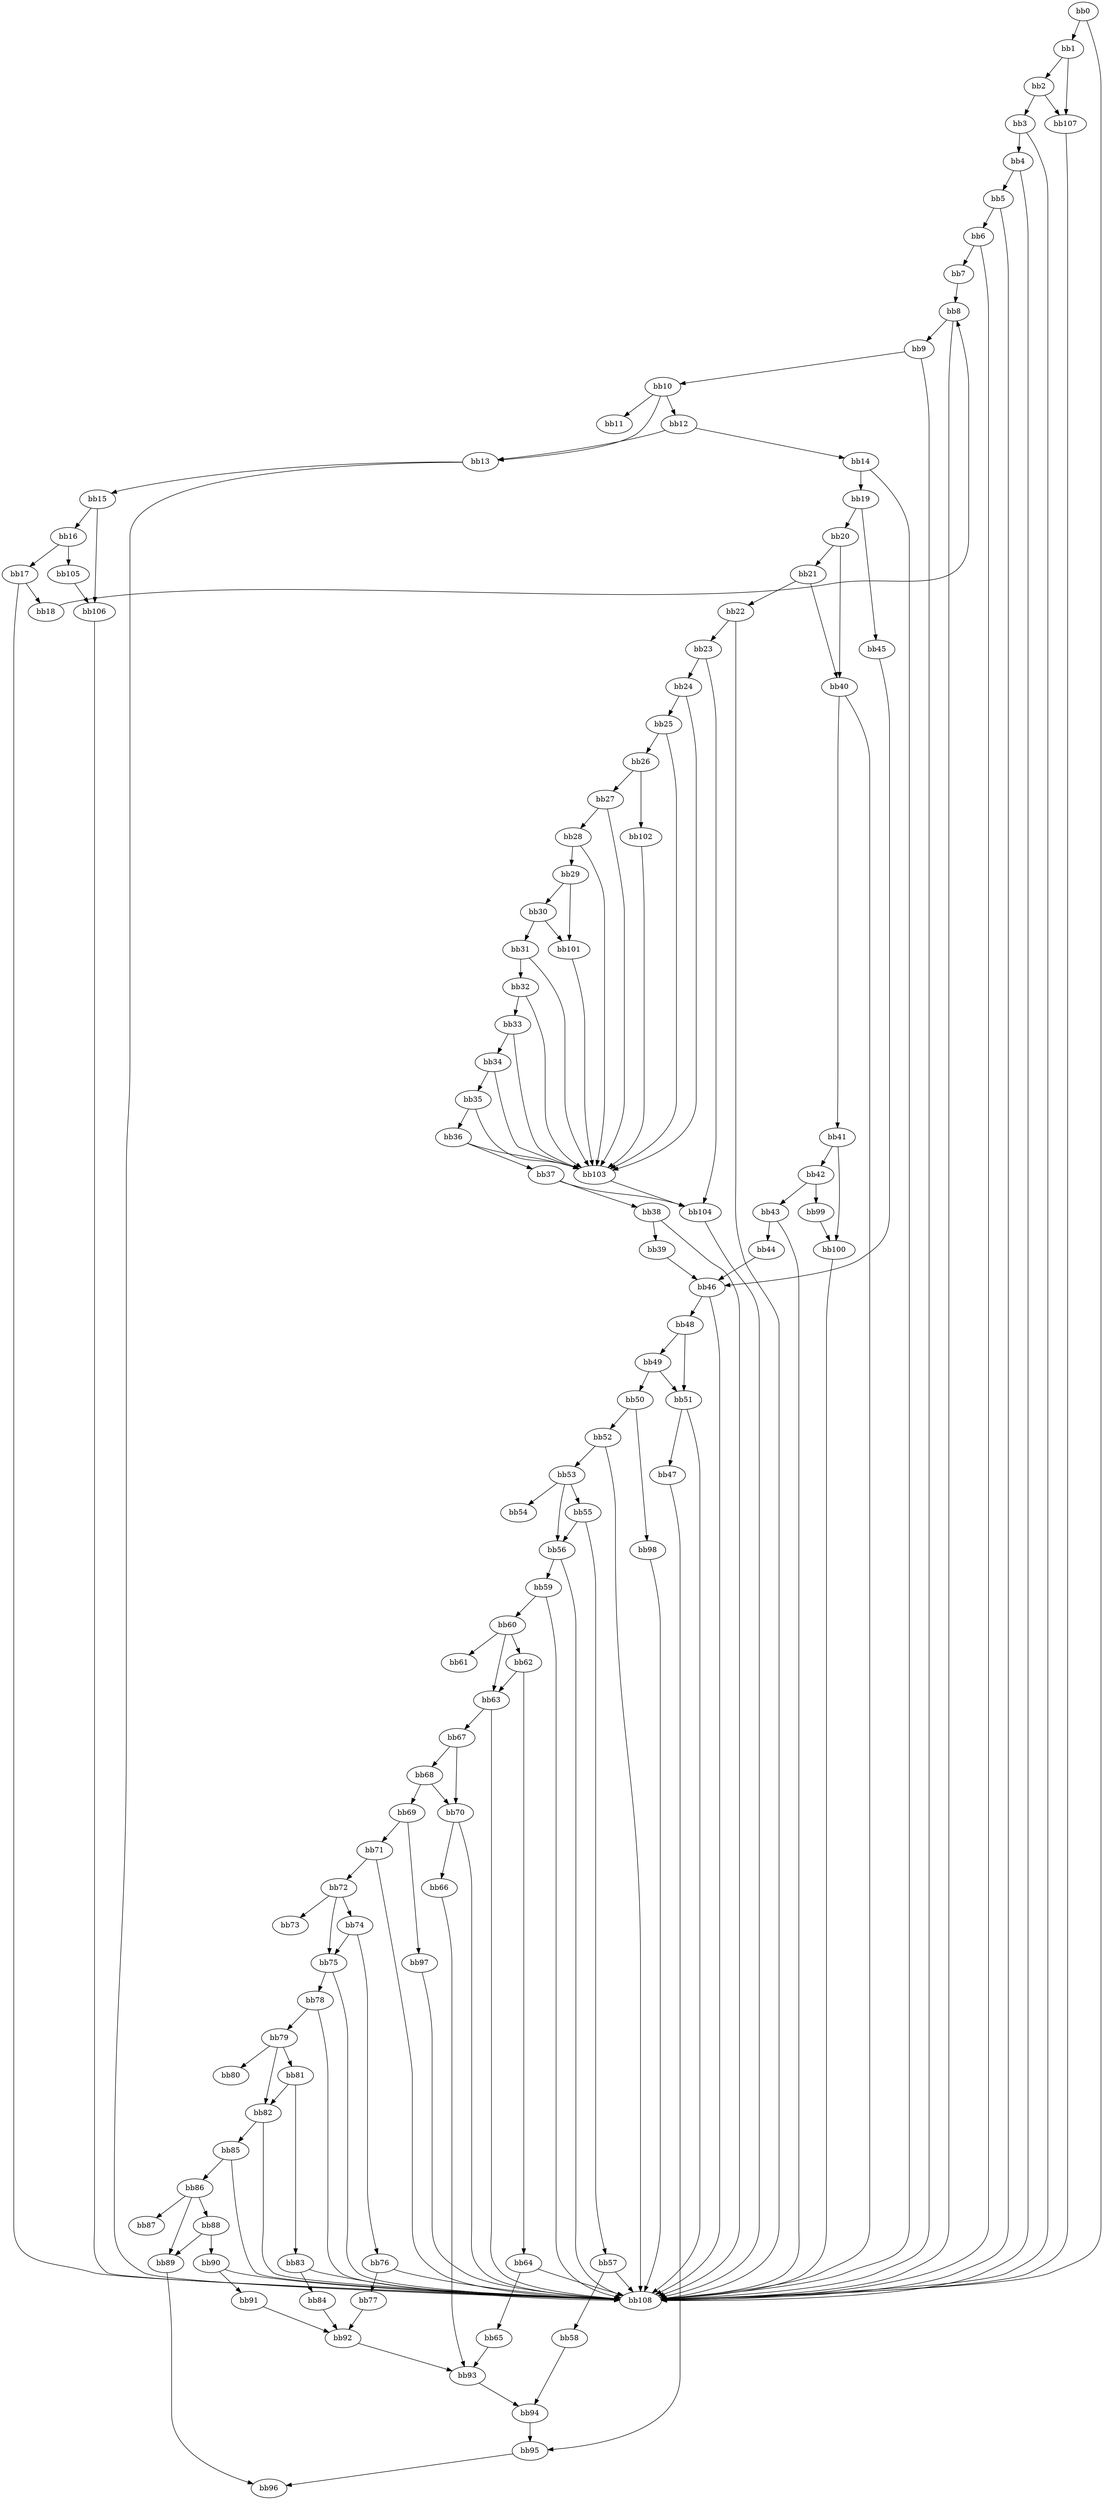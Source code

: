 digraph {
    0 [ label = "bb0\l" ]
    1 [ label = "bb1\l" ]
    2 [ label = "bb2\l" ]
    3 [ label = "bb3\l" ]
    4 [ label = "bb4\l" ]
    5 [ label = "bb5\l" ]
    6 [ label = "bb6\l" ]
    7 [ label = "bb7\l" ]
    8 [ label = "bb8\l" ]
    9 [ label = "bb9\l" ]
    10 [ label = "bb10\l" ]
    11 [ label = "bb11\l" ]
    12 [ label = "bb12\l" ]
    13 [ label = "bb13\l" ]
    14 [ label = "bb14\l" ]
    15 [ label = "bb15\l" ]
    16 [ label = "bb16\l" ]
    17 [ label = "bb17\l" ]
    18 [ label = "bb18\l" ]
    19 [ label = "bb19\l" ]
    20 [ label = "bb20\l" ]
    21 [ label = "bb21\l" ]
    22 [ label = "bb22\l" ]
    23 [ label = "bb23\l" ]
    24 [ label = "bb24\l" ]
    25 [ label = "bb25\l" ]
    26 [ label = "bb26\l" ]
    27 [ label = "bb27\l" ]
    28 [ label = "bb28\l" ]
    29 [ label = "bb29\l" ]
    30 [ label = "bb30\l" ]
    31 [ label = "bb31\l" ]
    32 [ label = "bb32\l" ]
    33 [ label = "bb33\l" ]
    34 [ label = "bb34\l" ]
    35 [ label = "bb35\l" ]
    36 [ label = "bb36\l" ]
    37 [ label = "bb37\l" ]
    38 [ label = "bb38\l" ]
    39 [ label = "bb39\l" ]
    40 [ label = "bb40\l" ]
    41 [ label = "bb41\l" ]
    42 [ label = "bb42\l" ]
    43 [ label = "bb43\l" ]
    44 [ label = "bb44\l" ]
    45 [ label = "bb45\l" ]
    46 [ label = "bb46\l" ]
    47 [ label = "bb47\l" ]
    48 [ label = "bb48\l" ]
    49 [ label = "bb49\l" ]
    50 [ label = "bb50\l" ]
    51 [ label = "bb51\l" ]
    52 [ label = "bb52\l" ]
    53 [ label = "bb53\l" ]
    54 [ label = "bb54\l" ]
    55 [ label = "bb55\l" ]
    56 [ label = "bb56\l" ]
    57 [ label = "bb57\l" ]
    58 [ label = "bb58\l" ]
    59 [ label = "bb59\l" ]
    60 [ label = "bb60\l" ]
    61 [ label = "bb61\l" ]
    62 [ label = "bb62\l" ]
    63 [ label = "bb63\l" ]
    64 [ label = "bb64\l" ]
    65 [ label = "bb65\l" ]
    66 [ label = "bb66\l" ]
    67 [ label = "bb67\l" ]
    68 [ label = "bb68\l" ]
    69 [ label = "bb69\l" ]
    70 [ label = "bb70\l" ]
    71 [ label = "bb71\l" ]
    72 [ label = "bb72\l" ]
    73 [ label = "bb73\l" ]
    74 [ label = "bb74\l" ]
    75 [ label = "bb75\l" ]
    76 [ label = "bb76\l" ]
    77 [ label = "bb77\l" ]
    78 [ label = "bb78\l" ]
    79 [ label = "bb79\l" ]
    80 [ label = "bb80\l" ]
    81 [ label = "bb81\l" ]
    82 [ label = "bb82\l" ]
    83 [ label = "bb83\l" ]
    84 [ label = "bb84\l" ]
    85 [ label = "bb85\l" ]
    86 [ label = "bb86\l" ]
    87 [ label = "bb87\l" ]
    88 [ label = "bb88\l" ]
    89 [ label = "bb89\l" ]
    90 [ label = "bb90\l" ]
    91 [ label = "bb91\l" ]
    92 [ label = "bb92\l" ]
    93 [ label = "bb93\l" ]
    94 [ label = "bb94\l" ]
    95 [ label = "bb95\l" ]
    96 [ label = "bb96\l" ]
    97 [ label = "bb97\l" ]
    98 [ label = "bb98\l" ]
    99 [ label = "bb99\l" ]
    100 [ label = "bb100\l" ]
    101 [ label = "bb101\l" ]
    102 [ label = "bb102\l" ]
    103 [ label = "bb103\l" ]
    104 [ label = "bb104\l" ]
    105 [ label = "bb105\l" ]
    106 [ label = "bb106\l" ]
    107 [ label = "bb107\l" ]
    108 [ label = "bb108\l" ]
    0 -> 1 [ ]
    0 -> 108 [ ]
    1 -> 2 [ ]
    1 -> 107 [ ]
    2 -> 3 [ ]
    2 -> 107 [ ]
    3 -> 4 [ ]
    3 -> 108 [ ]
    4 -> 5 [ ]
    4 -> 108 [ ]
    5 -> 6 [ ]
    5 -> 108 [ ]
    6 -> 7 [ ]
    6 -> 108 [ ]
    7 -> 8 [ ]
    8 -> 9 [ ]
    8 -> 108 [ ]
    9 -> 10 [ ]
    9 -> 108 [ ]
    10 -> 11 [ ]
    10 -> 12 [ ]
    10 -> 13 [ ]
    12 -> 13 [ ]
    12 -> 14 [ ]
    13 -> 15 [ ]
    13 -> 108 [ ]
    14 -> 19 [ ]
    14 -> 108 [ ]
    15 -> 16 [ ]
    15 -> 106 [ ]
    16 -> 17 [ ]
    16 -> 105 [ ]
    17 -> 18 [ ]
    17 -> 108 [ ]
    18 -> 8 [ ]
    19 -> 20 [ ]
    19 -> 45 [ ]
    20 -> 21 [ ]
    20 -> 40 [ ]
    21 -> 22 [ ]
    21 -> 40 [ ]
    22 -> 23 [ ]
    22 -> 108 [ ]
    23 -> 24 [ ]
    23 -> 104 [ ]
    24 -> 25 [ ]
    24 -> 103 [ ]
    25 -> 26 [ ]
    25 -> 103 [ ]
    26 -> 27 [ ]
    26 -> 102 [ ]
    27 -> 28 [ ]
    27 -> 103 [ ]
    28 -> 29 [ ]
    28 -> 103 [ ]
    29 -> 30 [ ]
    29 -> 101 [ ]
    30 -> 31 [ ]
    30 -> 101 [ ]
    31 -> 32 [ ]
    31 -> 103 [ ]
    32 -> 33 [ ]
    32 -> 103 [ ]
    33 -> 34 [ ]
    33 -> 103 [ ]
    34 -> 35 [ ]
    34 -> 103 [ ]
    35 -> 36 [ ]
    35 -> 103 [ ]
    36 -> 37 [ ]
    36 -> 103 [ ]
    37 -> 38 [ ]
    37 -> 104 [ ]
    38 -> 39 [ ]
    38 -> 108 [ ]
    39 -> 46 [ ]
    40 -> 41 [ ]
    40 -> 108 [ ]
    41 -> 42 [ ]
    41 -> 100 [ ]
    42 -> 43 [ ]
    42 -> 99 [ ]
    43 -> 44 [ ]
    43 -> 108 [ ]
    44 -> 46 [ ]
    45 -> 46 [ ]
    46 -> 48 [ ]
    46 -> 108 [ ]
    47 -> 95 [ ]
    48 -> 49 [ ]
    48 -> 51 [ ]
    49 -> 50 [ ]
    49 -> 51 [ ]
    50 -> 52 [ ]
    50 -> 98 [ ]
    51 -> 47 [ ]
    51 -> 108 [ ]
    52 -> 53 [ ]
    52 -> 108 [ ]
    53 -> 54 [ ]
    53 -> 55 [ ]
    53 -> 56 [ ]
    55 -> 56 [ ]
    55 -> 57 [ ]
    56 -> 59 [ ]
    56 -> 108 [ ]
    57 -> 58 [ ]
    57 -> 108 [ ]
    58 -> 94 [ ]
    59 -> 60 [ ]
    59 -> 108 [ ]
    60 -> 61 [ ]
    60 -> 62 [ ]
    60 -> 63 [ ]
    62 -> 63 [ ]
    62 -> 64 [ ]
    63 -> 67 [ ]
    63 -> 108 [ ]
    64 -> 65 [ ]
    64 -> 108 [ ]
    65 -> 93 [ ]
    66 -> 93 [ ]
    67 -> 68 [ ]
    67 -> 70 [ ]
    68 -> 69 [ ]
    68 -> 70 [ ]
    69 -> 71 [ ]
    69 -> 97 [ ]
    70 -> 66 [ ]
    70 -> 108 [ ]
    71 -> 72 [ ]
    71 -> 108 [ ]
    72 -> 73 [ ]
    72 -> 74 [ ]
    72 -> 75 [ ]
    74 -> 75 [ ]
    74 -> 76 [ ]
    75 -> 78 [ ]
    75 -> 108 [ ]
    76 -> 77 [ ]
    76 -> 108 [ ]
    77 -> 92 [ ]
    78 -> 79 [ ]
    78 -> 108 [ ]
    79 -> 80 [ ]
    79 -> 81 [ ]
    79 -> 82 [ ]
    81 -> 82 [ ]
    81 -> 83 [ ]
    82 -> 85 [ ]
    82 -> 108 [ ]
    83 -> 84 [ ]
    83 -> 108 [ ]
    84 -> 92 [ ]
    85 -> 86 [ ]
    85 -> 108 [ ]
    86 -> 87 [ ]
    86 -> 88 [ ]
    86 -> 89 [ ]
    88 -> 89 [ ]
    88 -> 90 [ ]
    89 -> 96 [ ]
    90 -> 91 [ ]
    90 -> 108 [ ]
    91 -> 92 [ ]
    92 -> 93 [ ]
    93 -> 94 [ ]
    94 -> 95 [ ]
    95 -> 96 [ ]
    97 -> 108 [ ]
    98 -> 108 [ ]
    99 -> 100 [ ]
    100 -> 108 [ ]
    101 -> 103 [ ]
    102 -> 103 [ ]
    103 -> 104 [ ]
    104 -> 108 [ ]
    105 -> 106 [ ]
    106 -> 108 [ ]
    107 -> 108 [ ]
}

